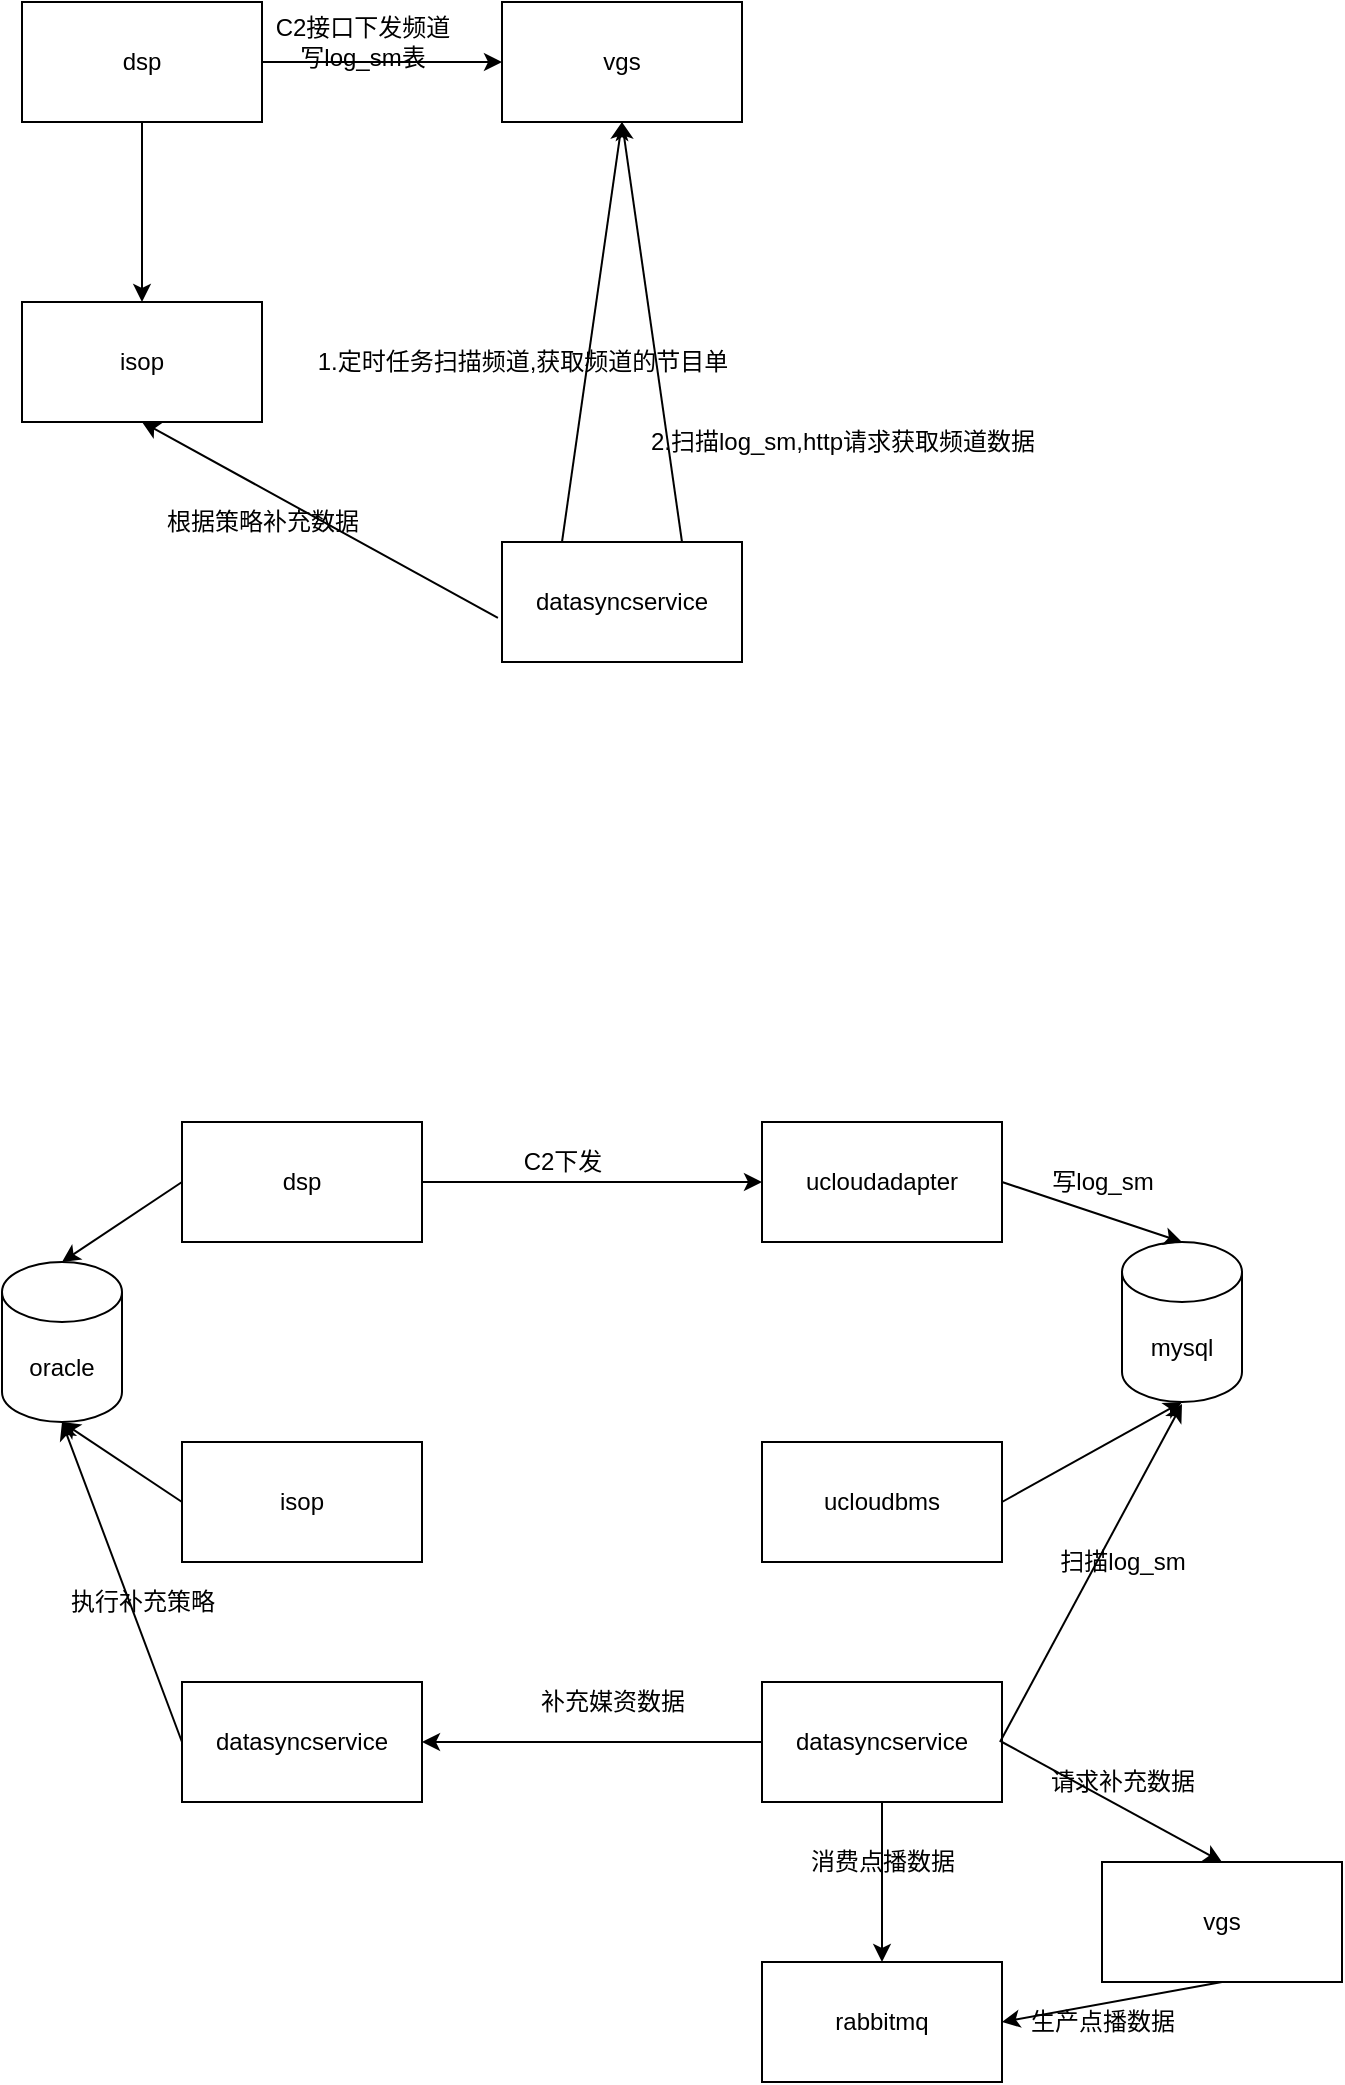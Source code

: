 <mxfile version="14.9.8" type="github">
  <diagram id="lGbfy7U1lLRQi7NGqesD" name="Page-1">
    <mxGraphModel dx="942" dy="622" grid="1" gridSize="10" guides="1" tooltips="1" connect="1" arrows="1" fold="1" page="1" pageScale="1" pageWidth="827" pageHeight="1169" math="0" shadow="0">
      <root>
        <mxCell id="0" />
        <mxCell id="1" parent="0" />
        <mxCell id="pmouW7Oq6iBT3d15TTm1-1" value="isop" style="whiteSpace=wrap;html=1;" vertex="1" parent="1">
          <mxGeometry x="70" y="200" width="120" height="60" as="geometry" />
        </mxCell>
        <mxCell id="pmouW7Oq6iBT3d15TTm1-6" value="" style="edgeStyle=orthogonalEdgeStyle;rounded=0;orthogonalLoop=1;jettySize=auto;html=1;" edge="1" parent="1" source="pmouW7Oq6iBT3d15TTm1-2" target="pmouW7Oq6iBT3d15TTm1-5">
          <mxGeometry relative="1" as="geometry" />
        </mxCell>
        <mxCell id="pmouW7Oq6iBT3d15TTm1-2" value="dsp" style="whiteSpace=wrap;html=1;" vertex="1" parent="1">
          <mxGeometry x="70" y="50" width="120" height="60" as="geometry" />
        </mxCell>
        <mxCell id="pmouW7Oq6iBT3d15TTm1-4" value="" style="endArrow=classic;html=1;" edge="1" parent="1">
          <mxGeometry width="50" height="50" relative="1" as="geometry">
            <mxPoint x="130" y="110" as="sourcePoint" />
            <mxPoint x="130" y="200" as="targetPoint" />
          </mxGeometry>
        </mxCell>
        <mxCell id="pmouW7Oq6iBT3d15TTm1-5" value="vgs" style="whiteSpace=wrap;html=1;" vertex="1" parent="1">
          <mxGeometry x="310" y="50" width="120" height="60" as="geometry" />
        </mxCell>
        <mxCell id="pmouW7Oq6iBT3d15TTm1-7" value="C2接口下发频道&lt;br&gt;写log_sm表" style="text;html=1;align=center;verticalAlign=middle;resizable=0;points=[];autosize=1;strokeColor=none;" vertex="1" parent="1">
          <mxGeometry x="190" y="55" width="100" height="30" as="geometry" />
        </mxCell>
        <mxCell id="pmouW7Oq6iBT3d15TTm1-8" value="datasyncservice" style="whiteSpace=wrap;html=1;" vertex="1" parent="1">
          <mxGeometry x="310" y="320" width="120" height="60" as="geometry" />
        </mxCell>
        <mxCell id="pmouW7Oq6iBT3d15TTm1-9" value="" style="endArrow=classic;html=1;exitX=0.75;exitY=0;exitDx=0;exitDy=0;entryX=0.5;entryY=1;entryDx=0;entryDy=0;" edge="1" parent="1" source="pmouW7Oq6iBT3d15TTm1-8" target="pmouW7Oq6iBT3d15TTm1-5">
          <mxGeometry width="50" height="50" relative="1" as="geometry">
            <mxPoint x="170" y="170" as="sourcePoint" />
            <mxPoint x="220" y="120" as="targetPoint" />
          </mxGeometry>
        </mxCell>
        <mxCell id="pmouW7Oq6iBT3d15TTm1-10" value="2.扫描log_sm,http请求获取频道数据" style="text;html=1;align=center;verticalAlign=middle;resizable=0;points=[];autosize=1;strokeColor=none;" vertex="1" parent="1">
          <mxGeometry x="375" y="260" width="210" height="20" as="geometry" />
        </mxCell>
        <mxCell id="pmouW7Oq6iBT3d15TTm1-13" value="" style="endArrow=classic;html=1;exitX=-0.017;exitY=0.633;exitDx=0;exitDy=0;exitPerimeter=0;entryX=0.5;entryY=1;entryDx=0;entryDy=0;" edge="1" parent="1" source="pmouW7Oq6iBT3d15TTm1-8" target="pmouW7Oq6iBT3d15TTm1-1">
          <mxGeometry width="50" height="50" relative="1" as="geometry">
            <mxPoint x="170" y="160" as="sourcePoint" />
            <mxPoint x="220" y="110" as="targetPoint" />
          </mxGeometry>
        </mxCell>
        <mxCell id="pmouW7Oq6iBT3d15TTm1-14" value="根据策略补充数据" style="text;html=1;align=center;verticalAlign=middle;resizable=0;points=[];autosize=1;strokeColor=none;" vertex="1" parent="1">
          <mxGeometry x="135" y="300" width="110" height="20" as="geometry" />
        </mxCell>
        <mxCell id="pmouW7Oq6iBT3d15TTm1-15" value="" style="endArrow=classic;html=1;exitX=0.25;exitY=0;exitDx=0;exitDy=0;entryX=0.5;entryY=1;entryDx=0;entryDy=0;" edge="1" parent="1" source="pmouW7Oq6iBT3d15TTm1-8" target="pmouW7Oq6iBT3d15TTm1-5">
          <mxGeometry width="50" height="50" relative="1" as="geometry">
            <mxPoint x="410" y="330" as="sourcePoint" />
            <mxPoint x="370" y="120" as="targetPoint" />
          </mxGeometry>
        </mxCell>
        <mxCell id="pmouW7Oq6iBT3d15TTm1-16" value="1.定时任务扫描频道,获取频道的节目单" style="text;html=1;align=center;verticalAlign=middle;resizable=0;points=[];autosize=1;strokeColor=none;" vertex="1" parent="1">
          <mxGeometry x="210" y="220" width="220" height="20" as="geometry" />
        </mxCell>
        <mxCell id="pmouW7Oq6iBT3d15TTm1-17" value="isop" style="whiteSpace=wrap;html=1;" vertex="1" parent="1">
          <mxGeometry x="150" y="770" width="120" height="60" as="geometry" />
        </mxCell>
        <mxCell id="pmouW7Oq6iBT3d15TTm1-20" value="" style="edgeStyle=orthogonalEdgeStyle;rounded=0;orthogonalLoop=1;jettySize=auto;html=1;" edge="1" parent="1" source="pmouW7Oq6iBT3d15TTm1-18" target="pmouW7Oq6iBT3d15TTm1-19">
          <mxGeometry relative="1" as="geometry" />
        </mxCell>
        <mxCell id="pmouW7Oq6iBT3d15TTm1-18" value="dsp" style="whiteSpace=wrap;html=1;" vertex="1" parent="1">
          <mxGeometry x="150" y="610" width="120" height="60" as="geometry" />
        </mxCell>
        <mxCell id="pmouW7Oq6iBT3d15TTm1-19" value="ucloudadapter" style="whiteSpace=wrap;html=1;" vertex="1" parent="1">
          <mxGeometry x="440" y="610" width="120" height="60" as="geometry" />
        </mxCell>
        <mxCell id="pmouW7Oq6iBT3d15TTm1-21" value="ucloudbms" style="whiteSpace=wrap;html=1;" vertex="1" parent="1">
          <mxGeometry x="440" y="770" width="120" height="60" as="geometry" />
        </mxCell>
        <mxCell id="pmouW7Oq6iBT3d15TTm1-23" value="oracle" style="shape=cylinder3;whiteSpace=wrap;html=1;boundedLbl=1;backgroundOutline=1;size=15;" vertex="1" parent="1">
          <mxGeometry x="60" y="680" width="60" height="80" as="geometry" />
        </mxCell>
        <mxCell id="pmouW7Oq6iBT3d15TTm1-25" value="" style="endArrow=classic;html=1;exitX=0;exitY=0.5;exitDx=0;exitDy=0;" edge="1" parent="1" source="pmouW7Oq6iBT3d15TTm1-18">
          <mxGeometry width="50" height="50" relative="1" as="geometry">
            <mxPoint x="400" y="740" as="sourcePoint" />
            <mxPoint x="90" y="680" as="targetPoint" />
          </mxGeometry>
        </mxCell>
        <mxCell id="pmouW7Oq6iBT3d15TTm1-26" value="" style="endArrow=classic;html=1;exitX=0;exitY=0.5;exitDx=0;exitDy=0;entryX=0.5;entryY=1;entryDx=0;entryDy=0;entryPerimeter=0;" edge="1" parent="1" source="pmouW7Oq6iBT3d15TTm1-17" target="pmouW7Oq6iBT3d15TTm1-23">
          <mxGeometry width="50" height="50" relative="1" as="geometry">
            <mxPoint x="400" y="740" as="sourcePoint" />
            <mxPoint x="450" y="690" as="targetPoint" />
          </mxGeometry>
        </mxCell>
        <mxCell id="pmouW7Oq6iBT3d15TTm1-27" value="mysql&lt;br&gt;" style="shape=cylinder3;whiteSpace=wrap;html=1;boundedLbl=1;backgroundOutline=1;size=15;" vertex="1" parent="1">
          <mxGeometry x="620" y="670" width="60" height="80" as="geometry" />
        </mxCell>
        <mxCell id="pmouW7Oq6iBT3d15TTm1-28" value="" style="endArrow=classic;html=1;exitX=1;exitY=0.5;exitDx=0;exitDy=0;entryX=0.5;entryY=0;entryDx=0;entryDy=0;entryPerimeter=0;" edge="1" parent="1" source="pmouW7Oq6iBT3d15TTm1-19" target="pmouW7Oq6iBT3d15TTm1-27">
          <mxGeometry width="50" height="50" relative="1" as="geometry">
            <mxPoint x="160" y="650" as="sourcePoint" />
            <mxPoint x="100" y="690" as="targetPoint" />
          </mxGeometry>
        </mxCell>
        <mxCell id="pmouW7Oq6iBT3d15TTm1-29" value="" style="endArrow=classic;html=1;exitX=1;exitY=0.5;exitDx=0;exitDy=0;" edge="1" parent="1" source="pmouW7Oq6iBT3d15TTm1-21">
          <mxGeometry width="50" height="50" relative="1" as="geometry">
            <mxPoint x="570" y="650" as="sourcePoint" />
            <mxPoint x="650" y="750" as="targetPoint" />
          </mxGeometry>
        </mxCell>
        <mxCell id="pmouW7Oq6iBT3d15TTm1-30" value="datasyncservice" style="whiteSpace=wrap;html=1;" vertex="1" parent="1">
          <mxGeometry x="150" y="890" width="120" height="60" as="geometry" />
        </mxCell>
        <mxCell id="pmouW7Oq6iBT3d15TTm1-46" value="" style="edgeStyle=orthogonalEdgeStyle;rounded=0;orthogonalLoop=1;jettySize=auto;html=1;" edge="1" parent="1" source="pmouW7Oq6iBT3d15TTm1-31" target="pmouW7Oq6iBT3d15TTm1-43">
          <mxGeometry relative="1" as="geometry" />
        </mxCell>
        <mxCell id="pmouW7Oq6iBT3d15TTm1-31" value="datasyncservice" style="whiteSpace=wrap;html=1;" vertex="1" parent="1">
          <mxGeometry x="440" y="890" width="120" height="60" as="geometry" />
        </mxCell>
        <mxCell id="pmouW7Oq6iBT3d15TTm1-32" value="vgs" style="whiteSpace=wrap;html=1;" vertex="1" parent="1">
          <mxGeometry x="610" y="980" width="120" height="60" as="geometry" />
        </mxCell>
        <mxCell id="pmouW7Oq6iBT3d15TTm1-33" value="" style="endArrow=classic;html=1;" edge="1" parent="1">
          <mxGeometry width="50" height="50" relative="1" as="geometry">
            <mxPoint x="559" y="920" as="sourcePoint" />
            <mxPoint x="650" y="751" as="targetPoint" />
          </mxGeometry>
        </mxCell>
        <mxCell id="pmouW7Oq6iBT3d15TTm1-34" value="" style="endArrow=classic;html=1;exitX=1;exitY=0.5;exitDx=0;exitDy=0;entryX=0.5;entryY=0;entryDx=0;entryDy=0;" edge="1" parent="1" source="pmouW7Oq6iBT3d15TTm1-31" target="pmouW7Oq6iBT3d15TTm1-32">
          <mxGeometry width="50" height="50" relative="1" as="geometry">
            <mxPoint x="569.04" y="922.98" as="sourcePoint" />
            <mxPoint x="651" y="761.04" as="targetPoint" />
          </mxGeometry>
        </mxCell>
        <mxCell id="pmouW7Oq6iBT3d15TTm1-35" value="写log_sm" style="text;html=1;align=center;verticalAlign=middle;resizable=0;points=[];autosize=1;strokeColor=none;" vertex="1" parent="1">
          <mxGeometry x="575" y="630" width="70" height="20" as="geometry" />
        </mxCell>
        <mxCell id="pmouW7Oq6iBT3d15TTm1-36" value="扫描log_sm" style="text;html=1;align=center;verticalAlign=middle;resizable=0;points=[];autosize=1;strokeColor=none;" vertex="1" parent="1">
          <mxGeometry x="580" y="820" width="80" height="20" as="geometry" />
        </mxCell>
        <mxCell id="pmouW7Oq6iBT3d15TTm1-37" value="请求补充数据" style="text;html=1;align=center;verticalAlign=middle;resizable=0;points=[];autosize=1;strokeColor=none;" vertex="1" parent="1">
          <mxGeometry x="575" y="930" width="90" height="20" as="geometry" />
        </mxCell>
        <mxCell id="pmouW7Oq6iBT3d15TTm1-38" value="" style="endArrow=classic;html=1;exitX=0;exitY=0.5;exitDx=0;exitDy=0;entryX=1;entryY=0.5;entryDx=0;entryDy=0;entryPerimeter=0;" edge="1" parent="1" source="pmouW7Oq6iBT3d15TTm1-31" target="pmouW7Oq6iBT3d15TTm1-30">
          <mxGeometry width="50" height="50" relative="1" as="geometry">
            <mxPoint x="400" y="830" as="sourcePoint" />
            <mxPoint x="450" y="780" as="targetPoint" />
          </mxGeometry>
        </mxCell>
        <mxCell id="pmouW7Oq6iBT3d15TTm1-39" value="补充媒资数据" style="text;html=1;align=center;verticalAlign=middle;resizable=0;points=[];autosize=1;strokeColor=none;" vertex="1" parent="1">
          <mxGeometry x="320" y="890" width="90" height="20" as="geometry" />
        </mxCell>
        <mxCell id="pmouW7Oq6iBT3d15TTm1-40" value="" style="endArrow=classic;html=1;exitX=0;exitY=0.5;exitDx=0;exitDy=0;" edge="1" parent="1" source="pmouW7Oq6iBT3d15TTm1-30">
          <mxGeometry width="50" height="50" relative="1" as="geometry">
            <mxPoint x="400" y="830" as="sourcePoint" />
            <mxPoint x="90" y="760" as="targetPoint" />
          </mxGeometry>
        </mxCell>
        <mxCell id="pmouW7Oq6iBT3d15TTm1-41" value="执行补充策略" style="text;html=1;align=center;verticalAlign=middle;resizable=0;points=[];autosize=1;strokeColor=none;" vertex="1" parent="1">
          <mxGeometry x="85" y="840" width="90" height="20" as="geometry" />
        </mxCell>
        <mxCell id="pmouW7Oq6iBT3d15TTm1-42" value="C2下发" style="text;html=1;align=center;verticalAlign=middle;resizable=0;points=[];autosize=1;strokeColor=none;" vertex="1" parent="1">
          <mxGeometry x="315" y="620" width="50" height="20" as="geometry" />
        </mxCell>
        <mxCell id="pmouW7Oq6iBT3d15TTm1-43" value="rabbitmq" style="whiteSpace=wrap;html=1;" vertex="1" parent="1">
          <mxGeometry x="440" y="1030" width="120" height="60" as="geometry" />
        </mxCell>
        <mxCell id="pmouW7Oq6iBT3d15TTm1-44" value="" style="endArrow=classic;html=1;exitX=0.5;exitY=1;exitDx=0;exitDy=0;entryX=1;entryY=0.5;entryDx=0;entryDy=0;" edge="1" parent="1" source="pmouW7Oq6iBT3d15TTm1-32" target="pmouW7Oq6iBT3d15TTm1-43">
          <mxGeometry width="50" height="50" relative="1" as="geometry">
            <mxPoint x="400" y="930" as="sourcePoint" />
            <mxPoint x="450" y="880" as="targetPoint" />
          </mxGeometry>
        </mxCell>
        <mxCell id="pmouW7Oq6iBT3d15TTm1-45" value="生产点播数据" style="text;html=1;align=center;verticalAlign=middle;resizable=0;points=[];autosize=1;strokeColor=none;" vertex="1" parent="1">
          <mxGeometry x="565" y="1050" width="90" height="20" as="geometry" />
        </mxCell>
        <mxCell id="pmouW7Oq6iBT3d15TTm1-47" value="消费点播数据" style="text;html=1;align=center;verticalAlign=middle;resizable=0;points=[];autosize=1;strokeColor=none;" vertex="1" parent="1">
          <mxGeometry x="455" y="970" width="90" height="20" as="geometry" />
        </mxCell>
      </root>
    </mxGraphModel>
  </diagram>
</mxfile>
